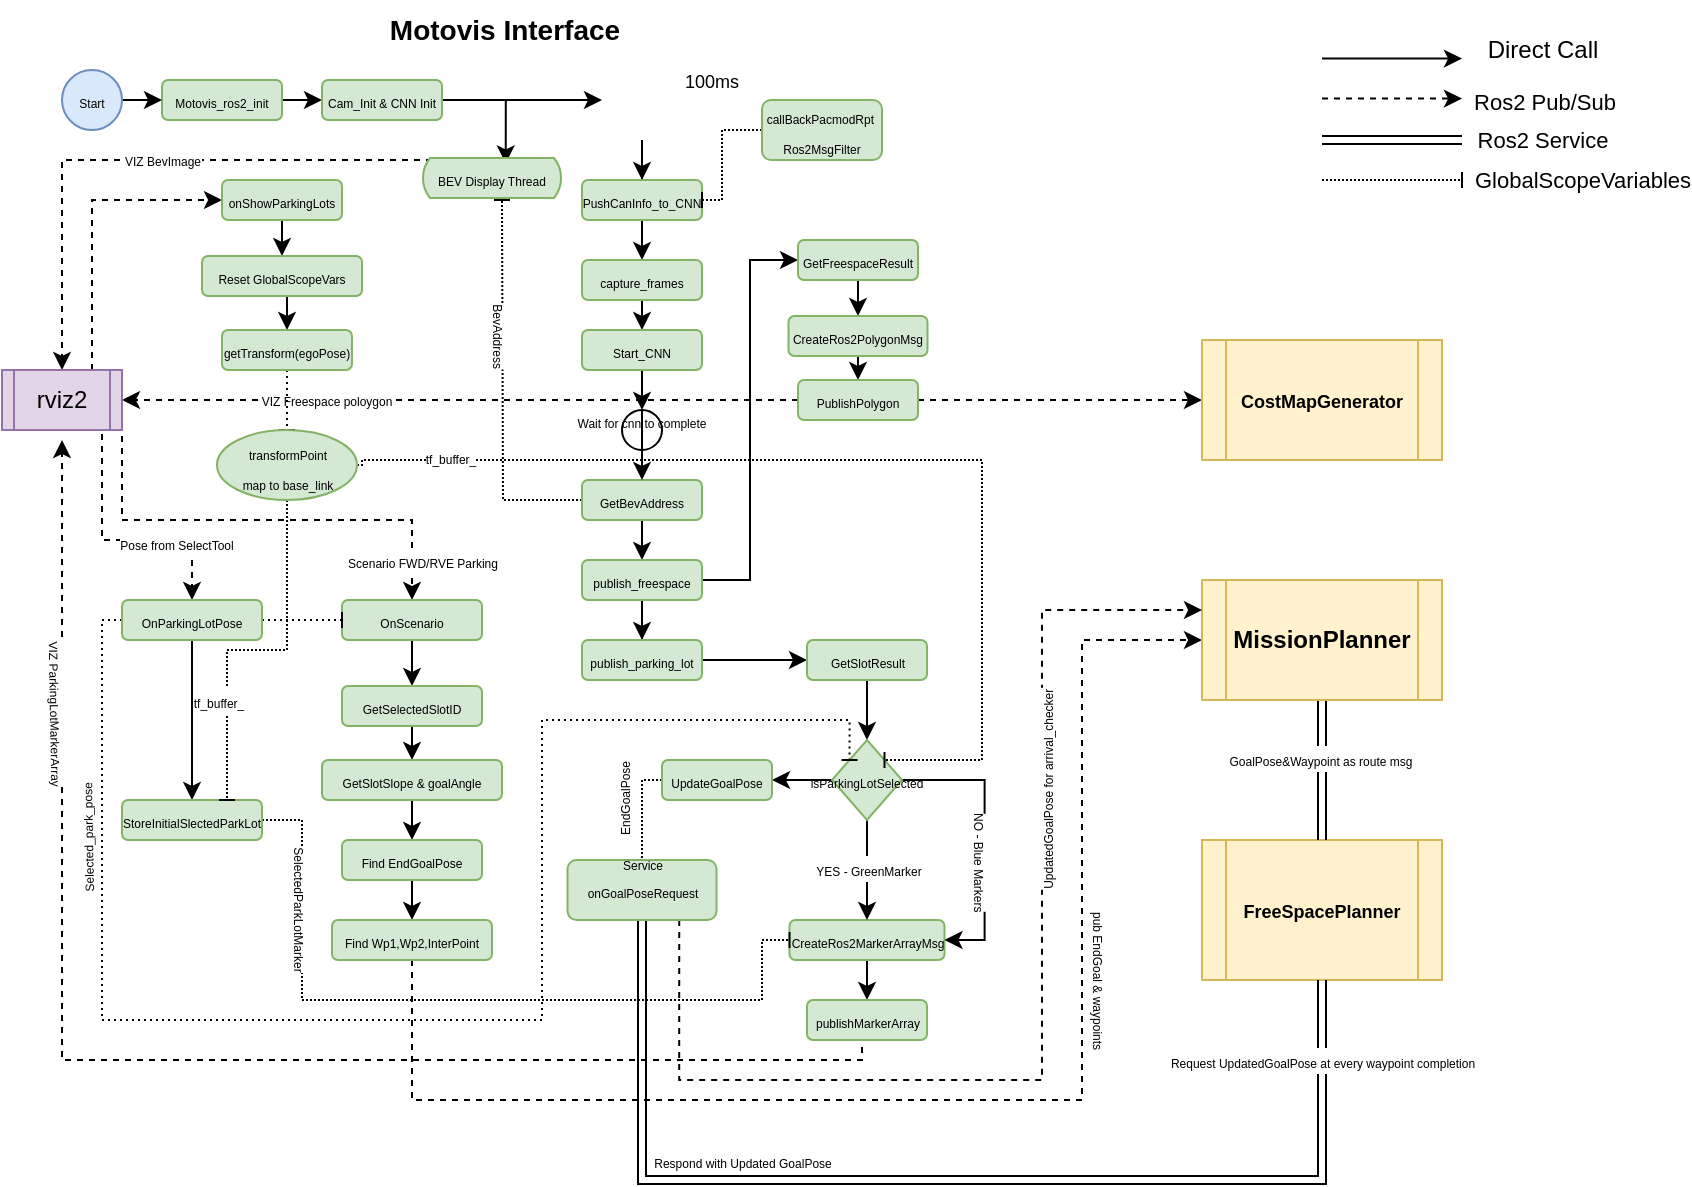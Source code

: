 <mxfile version="21.6.2" type="github">
  <diagram name="Page-1" id="-mco7TJi4aRfyRzVMiyg">
    <mxGraphModel dx="989" dy="553" grid="1" gridSize="10" guides="1" tooltips="1" connect="1" arrows="1" fold="1" page="1" pageScale="1" pageWidth="850" pageHeight="1100" math="0" shadow="0">
      <root>
        <mxCell id="0" />
        <mxCell id="1" parent="0" />
        <mxCell id="SGgT7MJGST8tAyNsxuXf-23" style="edgeStyle=orthogonalEdgeStyle;rounded=0;orthogonalLoop=1;jettySize=auto;html=1;exitX=1;exitY=0.5;exitDx=0;exitDy=0;entryX=0;entryY=0.5;entryDx=0;entryDy=0;" parent="1" source="SGgT7MJGST8tAyNsxuXf-1" target="SGgT7MJGST8tAyNsxuXf-3" edge="1">
          <mxGeometry relative="1" as="geometry" />
        </mxCell>
        <mxCell id="SGgT7MJGST8tAyNsxuXf-1" value="&lt;font style=&quot;font-size: 6px;&quot;&gt;Motovis_ros2_init&lt;/font&gt;" style="rounded=1;whiteSpace=wrap;html=1;fillColor=#d5e8d4;strokeColor=#82b366;" parent="1" vertex="1">
          <mxGeometry x="80" y="50" width="60" height="20" as="geometry" />
        </mxCell>
        <mxCell id="SGgT7MJGST8tAyNsxuXf-22" style="edgeStyle=orthogonalEdgeStyle;rounded=0;orthogonalLoop=1;jettySize=auto;html=1;exitX=1;exitY=0.5;exitDx=0;exitDy=0;entryX=0;entryY=0.5;entryDx=0;entryDy=0;" parent="1" source="SGgT7MJGST8tAyNsxuXf-2" target="SGgT7MJGST8tAyNsxuXf-1" edge="1">
          <mxGeometry relative="1" as="geometry" />
        </mxCell>
        <mxCell id="SGgT7MJGST8tAyNsxuXf-2" value="&lt;font style=&quot;font-size: 6px;&quot;&gt;Start&lt;/font&gt;" style="ellipse;whiteSpace=wrap;html=1;aspect=fixed;fillColor=#dae8fc;strokeColor=#6c8ebf;" parent="1" vertex="1">
          <mxGeometry x="30" y="45" width="30" height="30" as="geometry" />
        </mxCell>
        <mxCell id="SGgT7MJGST8tAyNsxuXf-24" style="edgeStyle=orthogonalEdgeStyle;rounded=0;orthogonalLoop=1;jettySize=auto;html=1;exitX=1;exitY=0.5;exitDx=0;exitDy=0;" parent="1" source="SGgT7MJGST8tAyNsxuXf-3" target="SGgT7MJGST8tAyNsxuXf-9" edge="1">
          <mxGeometry relative="1" as="geometry" />
        </mxCell>
        <mxCell id="SGgT7MJGST8tAyNsxuXf-25" style="edgeStyle=orthogonalEdgeStyle;rounded=0;orthogonalLoop=1;jettySize=auto;html=1;exitX=1;exitY=0.5;exitDx=0;exitDy=0;entryX=0.598;entryY=0.136;entryDx=0;entryDy=0;entryPerimeter=0;" parent="1" source="SGgT7MJGST8tAyNsxuXf-3" target="SGgT7MJGST8tAyNsxuXf-20" edge="1">
          <mxGeometry relative="1" as="geometry" />
        </mxCell>
        <mxCell id="SGgT7MJGST8tAyNsxuXf-3" value="&lt;font style=&quot;font-size: 6px;&quot;&gt;Cam_Init &amp;amp; CNN Init&lt;/font&gt;" style="rounded=1;whiteSpace=wrap;html=1;fillColor=#d5e8d4;strokeColor=#82b366;" parent="1" vertex="1">
          <mxGeometry x="160" y="50" width="60" height="20" as="geometry" />
        </mxCell>
        <mxCell id="SGgT7MJGST8tAyNsxuXf-27" style="edgeStyle=orthogonalEdgeStyle;rounded=0;orthogonalLoop=1;jettySize=auto;html=1;exitX=0.5;exitY=1;exitDx=0;exitDy=0;" parent="1" source="SGgT7MJGST8tAyNsxuXf-9" target="SGgT7MJGST8tAyNsxuXf-11" edge="1">
          <mxGeometry relative="1" as="geometry" />
        </mxCell>
        <mxCell id="SGgT7MJGST8tAyNsxuXf-9" value="" style="shape=image;html=1;verticalAlign=top;verticalLabelPosition=bottom;labelBackgroundColor=#ffffff;imageAspect=0;aspect=fixed;image=https://cdn3.iconfinder.com/data/icons/arrows-set-12/512/history-128.png" parent="1" vertex="1">
          <mxGeometry x="300" y="40" width="40" height="40" as="geometry" />
        </mxCell>
        <mxCell id="SGgT7MJGST8tAyNsxuXf-28" style="edgeStyle=orthogonalEdgeStyle;rounded=0;orthogonalLoop=1;jettySize=auto;html=1;exitX=0.5;exitY=1;exitDx=0;exitDy=0;entryX=0.5;entryY=0;entryDx=0;entryDy=0;" parent="1" source="SGgT7MJGST8tAyNsxuXf-11" target="SGgT7MJGST8tAyNsxuXf-13" edge="1">
          <mxGeometry relative="1" as="geometry" />
        </mxCell>
        <mxCell id="SGgT7MJGST8tAyNsxuXf-11" value="&lt;font style=&quot;font-size: 6px;&quot;&gt;PushCanInfo_to_CNN&lt;/font&gt;" style="rounded=1;whiteSpace=wrap;html=1;fillColor=#d5e8d4;strokeColor=#82b366;" parent="1" vertex="1">
          <mxGeometry x="290" y="100" width="60" height="20" as="geometry" />
        </mxCell>
        <mxCell id="SGgT7MJGST8tAyNsxuXf-29" style="edgeStyle=orthogonalEdgeStyle;rounded=0;orthogonalLoop=1;jettySize=auto;html=1;exitX=0.5;exitY=1;exitDx=0;exitDy=0;entryX=0.5;entryY=0;entryDx=0;entryDy=0;" parent="1" source="SGgT7MJGST8tAyNsxuXf-13" target="SGgT7MJGST8tAyNsxuXf-14" edge="1">
          <mxGeometry relative="1" as="geometry" />
        </mxCell>
        <mxCell id="SGgT7MJGST8tAyNsxuXf-13" value="&lt;font style=&quot;font-size: 6px;&quot;&gt;capture_frames&lt;/font&gt;" style="rounded=1;whiteSpace=wrap;html=1;fillColor=#d5e8d4;strokeColor=#82b366;" parent="1" vertex="1">
          <mxGeometry x="290" y="140" width="60" height="20" as="geometry" />
        </mxCell>
        <mxCell id="SGgT7MJGST8tAyNsxuXf-32" style="edgeStyle=orthogonalEdgeStyle;rounded=0;orthogonalLoop=1;jettySize=auto;html=1;exitX=0.5;exitY=1;exitDx=0;exitDy=0;entryX=0.5;entryY=0;entryDx=0;entryDy=0;" parent="1" source="SGgT7MJGST8tAyNsxuXf-14" target="SGgT7MJGST8tAyNsxuXf-31" edge="1">
          <mxGeometry relative="1" as="geometry" />
        </mxCell>
        <mxCell id="SGgT7MJGST8tAyNsxuXf-14" value="&lt;span style=&quot;font-size: 6px;&quot;&gt;Start_CNN&lt;/span&gt;" style="rounded=1;whiteSpace=wrap;html=1;fillColor=#d5e8d4;strokeColor=#82b366;" parent="1" vertex="1">
          <mxGeometry x="290" y="175" width="60" height="20" as="geometry" />
        </mxCell>
        <mxCell id="SGgT7MJGST8tAyNsxuXf-38" style="edgeStyle=orthogonalEdgeStyle;rounded=0;orthogonalLoop=1;jettySize=auto;html=1;exitX=0;exitY=0.5;exitDx=0;exitDy=0;dashed=1;dashPattern=1 1;endArrow=baseDash;endFill=0;" parent="1" source="SGgT7MJGST8tAyNsxuXf-15" edge="1">
          <mxGeometry relative="1" as="geometry">
            <mxPoint x="250" y="110" as="targetPoint" />
          </mxGeometry>
        </mxCell>
        <mxCell id="YeCXha6RfLNIHZASDCSi-3" value="&lt;font style=&quot;font-size: 6px;&quot;&gt;BevAddress&lt;/font&gt;" style="edgeLabel;html=1;align=center;verticalAlign=middle;resizable=0;points=[];rotation=90;" vertex="1" connectable="0" parent="SGgT7MJGST8tAyNsxuXf-38">
          <mxGeometry x="0.275" relative="1" as="geometry">
            <mxPoint y="-1" as="offset" />
          </mxGeometry>
        </mxCell>
        <mxCell id="SGgT7MJGST8tAyNsxuXf-39" style="edgeStyle=orthogonalEdgeStyle;rounded=0;orthogonalLoop=1;jettySize=auto;html=1;exitX=0.5;exitY=1;exitDx=0;exitDy=0;entryX=0.5;entryY=0;entryDx=0;entryDy=0;" parent="1" source="SGgT7MJGST8tAyNsxuXf-15" target="SGgT7MJGST8tAyNsxuXf-17" edge="1">
          <mxGeometry relative="1" as="geometry" />
        </mxCell>
        <mxCell id="SGgT7MJGST8tAyNsxuXf-15" value="&lt;font style=&quot;font-size: 6px;&quot;&gt;GetBevAddress&lt;/font&gt;" style="rounded=1;whiteSpace=wrap;html=1;fillColor=#d5e8d4;strokeColor=#82b366;" parent="1" vertex="1">
          <mxGeometry x="290" y="250" width="60" height="20" as="geometry" />
        </mxCell>
        <mxCell id="SGgT7MJGST8tAyNsxuXf-40" style="edgeStyle=orthogonalEdgeStyle;rounded=0;orthogonalLoop=1;jettySize=auto;html=1;exitX=1;exitY=0.5;exitDx=0;exitDy=0;entryX=0;entryY=0.5;entryDx=0;entryDy=0;" parent="1" source="SGgT7MJGST8tAyNsxuXf-17" target="SGgT7MJGST8tAyNsxuXf-19" edge="1">
          <mxGeometry relative="1" as="geometry" />
        </mxCell>
        <mxCell id="SGgT7MJGST8tAyNsxuXf-91" style="edgeStyle=orthogonalEdgeStyle;rounded=0;orthogonalLoop=1;jettySize=auto;html=1;exitX=0.5;exitY=1;exitDx=0;exitDy=0;" parent="1" source="SGgT7MJGST8tAyNsxuXf-17" target="SGgT7MJGST8tAyNsxuXf-52" edge="1">
          <mxGeometry relative="1" as="geometry" />
        </mxCell>
        <mxCell id="SGgT7MJGST8tAyNsxuXf-17" value="&lt;font style=&quot;font-size: 6px;&quot;&gt;publish_freespace&lt;/font&gt;" style="rounded=1;whiteSpace=wrap;html=1;fillColor=#d5e8d4;strokeColor=#82b366;" parent="1" vertex="1">
          <mxGeometry x="290" y="290" width="60" height="20" as="geometry" />
        </mxCell>
        <mxCell id="SGgT7MJGST8tAyNsxuXf-119" style="edgeStyle=orthogonalEdgeStyle;rounded=0;orthogonalLoop=1;jettySize=auto;html=1;exitX=0.5;exitY=1;exitDx=0;exitDy=0;entryX=0.5;entryY=0;entryDx=0;entryDy=0;" parent="1" source="SGgT7MJGST8tAyNsxuXf-19" target="SGgT7MJGST8tAyNsxuXf-41" edge="1">
          <mxGeometry relative="1" as="geometry" />
        </mxCell>
        <mxCell id="SGgT7MJGST8tAyNsxuXf-19" value="&lt;font style=&quot;font-size: 6px;&quot;&gt;GetFreespaceResult&lt;/font&gt;" style="rounded=1;whiteSpace=wrap;html=1;fillColor=#d5e8d4;strokeColor=#82b366;" parent="1" vertex="1">
          <mxGeometry x="398" y="130" width="60" height="20" as="geometry" />
        </mxCell>
        <mxCell id="SGgT7MJGST8tAyNsxuXf-54" style="edgeStyle=orthogonalEdgeStyle;rounded=0;orthogonalLoop=1;jettySize=auto;html=1;exitX=0;exitY=0;exitDx=4;exitDy=20;exitPerimeter=0;dashed=1;" parent="1" source="SGgT7MJGST8tAyNsxuXf-20" target="SGgT7MJGST8tAyNsxuXf-53" edge="1">
          <mxGeometry relative="1" as="geometry">
            <Array as="points">
              <mxPoint x="214" y="90" />
              <mxPoint x="30" y="90" />
            </Array>
          </mxGeometry>
        </mxCell>
        <mxCell id="SGgT7MJGST8tAyNsxuXf-117" value="&lt;font style=&quot;font-size: 6px;&quot;&gt;VIZ BevImage&lt;/font&gt;" style="edgeLabel;html=1;align=center;verticalAlign=middle;resizable=0;points=[];" parent="SGgT7MJGST8tAyNsxuXf-54" vertex="1" connectable="0">
          <mxGeometry x="-0.178" y="-1" relative="1" as="geometry">
            <mxPoint x="-27" as="offset" />
          </mxGeometry>
        </mxCell>
        <mxCell id="SGgT7MJGST8tAyNsxuXf-20" value="&lt;font style=&quot;font-size: 6px;&quot;&gt;BEV Display Thread&lt;/font&gt;" style="html=1;dashed=0;whiteSpace=wrap;shape=mxgraph.dfd.loop;fillColor=#d5e8d4;strokeColor=#82b366;" parent="1" vertex="1">
          <mxGeometry x="210" y="89" width="70" height="20" as="geometry" />
        </mxCell>
        <mxCell id="SGgT7MJGST8tAyNsxuXf-33" style="edgeStyle=orthogonalEdgeStyle;rounded=0;orthogonalLoop=1;jettySize=auto;html=1;exitX=0.5;exitY=1;exitDx=0;exitDy=0;entryX=0.5;entryY=0;entryDx=0;entryDy=0;" parent="1" source="SGgT7MJGST8tAyNsxuXf-31" target="SGgT7MJGST8tAyNsxuXf-15" edge="1">
          <mxGeometry relative="1" as="geometry" />
        </mxCell>
        <mxCell id="SGgT7MJGST8tAyNsxuXf-31" value="" style="shape=lineEllipse;line=vertical;perimeter=ellipsePerimeter;whiteSpace=wrap;html=1;backgroundOutline=1;" parent="1" vertex="1">
          <mxGeometry x="310" y="215" width="20" height="20" as="geometry" />
        </mxCell>
        <mxCell id="SGgT7MJGST8tAyNsxuXf-34" value="&lt;font style=&quot;font-size: 6px;&quot;&gt;Wait for cnn to complete&lt;/font&gt;" style="text;html=1;strokeColor=none;fillColor=none;align=center;verticalAlign=middle;whiteSpace=wrap;rounded=0;" parent="1" vertex="1">
          <mxGeometry x="280" y="215" width="80" height="10" as="geometry" />
        </mxCell>
        <mxCell id="SGgT7MJGST8tAyNsxuXf-120" style="edgeStyle=orthogonalEdgeStyle;rounded=0;orthogonalLoop=1;jettySize=auto;html=1;exitX=0.5;exitY=1;exitDx=0;exitDy=0;entryX=0.5;entryY=0;entryDx=0;entryDy=0;" parent="1" source="SGgT7MJGST8tAyNsxuXf-41" target="SGgT7MJGST8tAyNsxuXf-45" edge="1">
          <mxGeometry relative="1" as="geometry" />
        </mxCell>
        <mxCell id="SGgT7MJGST8tAyNsxuXf-41" value="&lt;font style=&quot;font-size: 6px;&quot;&gt;CreateRos2PolygonMsg&lt;/font&gt;" style="rounded=1;whiteSpace=wrap;html=1;fillColor=#d5e8d4;strokeColor=#82b366;" parent="1" vertex="1">
          <mxGeometry x="393.25" y="168" width="69.5" height="20" as="geometry" />
        </mxCell>
        <mxCell id="SGgT7MJGST8tAyNsxuXf-51" style="edgeStyle=orthogonalEdgeStyle;rounded=0;orthogonalLoop=1;jettySize=auto;html=1;exitX=1;exitY=0.5;exitDx=0;exitDy=0;entryX=0;entryY=0.5;entryDx=0;entryDy=0;dashed=1;" parent="1" source="SGgT7MJGST8tAyNsxuXf-45" target="SGgT7MJGST8tAyNsxuXf-49" edge="1">
          <mxGeometry relative="1" as="geometry" />
        </mxCell>
        <mxCell id="SGgT7MJGST8tAyNsxuXf-55" style="edgeStyle=orthogonalEdgeStyle;rounded=0;orthogonalLoop=1;jettySize=auto;html=1;exitX=0;exitY=0.5;exitDx=0;exitDy=0;entryX=1;entryY=0.5;entryDx=0;entryDy=0;dashed=1;" parent="1" source="SGgT7MJGST8tAyNsxuXf-45" target="SGgT7MJGST8tAyNsxuXf-53" edge="1">
          <mxGeometry relative="1" as="geometry">
            <Array as="points">
              <mxPoint x="395" y="210" />
              <mxPoint x="140" y="210" />
              <mxPoint x="140" y="215" />
            </Array>
          </mxGeometry>
        </mxCell>
        <mxCell id="SGgT7MJGST8tAyNsxuXf-116" value="&lt;font style=&quot;font-size: 6px;&quot;&gt;VIZ Freespace poloygon&lt;/font&gt;" style="edgeLabel;html=1;align=center;verticalAlign=middle;resizable=0;points=[];" parent="SGgT7MJGST8tAyNsxuXf-55" vertex="1" connectable="0">
          <mxGeometry x="0.396" y="-1" relative="1" as="geometry">
            <mxPoint as="offset" />
          </mxGeometry>
        </mxCell>
        <mxCell id="SGgT7MJGST8tAyNsxuXf-45" value="&lt;font style=&quot;font-size: 6px;&quot;&gt;PublishPolygon&lt;/font&gt;" style="rounded=1;whiteSpace=wrap;html=1;fillColor=#d5e8d4;strokeColor=#82b366;" parent="1" vertex="1">
          <mxGeometry x="398" y="200" width="60" height="20" as="geometry" />
        </mxCell>
        <mxCell id="SGgT7MJGST8tAyNsxuXf-49" value="&lt;font style=&quot;font-size: 9px;&quot;&gt;&lt;b&gt;CostMapGenerator&lt;/b&gt;&lt;/font&gt;" style="shape=process;whiteSpace=wrap;html=1;backgroundOutline=1;fillColor=#fff2cc;strokeColor=#d6b656;" parent="1" vertex="1">
          <mxGeometry x="600" y="180" width="120" height="60" as="geometry" />
        </mxCell>
        <mxCell id="SGgT7MJGST8tAyNsxuXf-50" value="&lt;font style=&quot;font-size: 9px;&quot;&gt;&lt;b&gt;FreeSpacePlanner&lt;/b&gt;&lt;/font&gt;" style="shape=process;whiteSpace=wrap;html=1;backgroundOutline=1;fillColor=#fff2cc;strokeColor=#d6b656;" parent="1" vertex="1">
          <mxGeometry x="600" y="430" width="120" height="70" as="geometry" />
        </mxCell>
        <mxCell id="SGgT7MJGST8tAyNsxuXf-60" style="edgeStyle=orthogonalEdgeStyle;rounded=0;orthogonalLoop=1;jettySize=auto;html=1;exitX=1;exitY=0.5;exitDx=0;exitDy=0;entryX=0;entryY=0.5;entryDx=0;entryDy=0;" parent="1" source="SGgT7MJGST8tAyNsxuXf-52" target="SGgT7MJGST8tAyNsxuXf-57" edge="1">
          <mxGeometry relative="1" as="geometry">
            <mxPoint x="380" y="330" as="targetPoint" />
          </mxGeometry>
        </mxCell>
        <mxCell id="SGgT7MJGST8tAyNsxuXf-52" value="&lt;font style=&quot;font-size: 6px;&quot;&gt;publish_parking_lot&lt;/font&gt;" style="rounded=1;whiteSpace=wrap;html=1;fillColor=#d5e8d4;strokeColor=#82b366;" parent="1" vertex="1">
          <mxGeometry x="290" y="330" width="60" height="20" as="geometry" />
        </mxCell>
        <mxCell id="SGgT7MJGST8tAyNsxuXf-74" style="edgeStyle=orthogonalEdgeStyle;rounded=0;orthogonalLoop=1;jettySize=auto;html=1;exitX=1;exitY=0.5;exitDx=0;exitDy=0;entryX=0.5;entryY=0;entryDx=0;entryDy=0;dashed=1;" parent="1" source="SGgT7MJGST8tAyNsxuXf-53" target="SGgT7MJGST8tAyNsxuXf-73" edge="1">
          <mxGeometry relative="1" as="geometry">
            <Array as="points">
              <mxPoint x="60" y="270" />
              <mxPoint x="205" y="270" />
            </Array>
          </mxGeometry>
        </mxCell>
        <mxCell id="SGgT7MJGST8tAyNsxuXf-75" value="&lt;font style=&quot;font-size: 6px;&quot;&gt;Scenario FWD/RVE Parking&lt;/font&gt;" style="edgeLabel;html=1;align=center;verticalAlign=middle;resizable=0;points=[];rotation=0;" parent="SGgT7MJGST8tAyNsxuXf-74" vertex="1" connectable="0">
          <mxGeometry x="0.259" relative="1" as="geometry">
            <mxPoint x="56" y="20" as="offset" />
          </mxGeometry>
        </mxCell>
        <mxCell id="SGgT7MJGST8tAyNsxuXf-99" style="edgeStyle=orthogonalEdgeStyle;rounded=0;orthogonalLoop=1;jettySize=auto;html=1;exitX=1;exitY=1;exitDx=0;exitDy=0;dashed=1;" parent="1" source="SGgT7MJGST8tAyNsxuXf-53" target="SGgT7MJGST8tAyNsxuXf-98" edge="1">
          <mxGeometry relative="1" as="geometry">
            <Array as="points">
              <mxPoint x="50" y="225" />
              <mxPoint x="50" y="280" />
              <mxPoint x="95" y="280" />
            </Array>
          </mxGeometry>
        </mxCell>
        <mxCell id="SGgT7MJGST8tAyNsxuXf-100" value="&lt;font style=&quot;font-size: 6px;&quot;&gt;Pose from SelectTool&lt;/font&gt;" style="edgeLabel;html=1;align=center;verticalAlign=middle;resizable=0;points=[];" parent="SGgT7MJGST8tAyNsxuXf-99" vertex="1" connectable="0">
          <mxGeometry x="0.459" y="-1" relative="1" as="geometry">
            <mxPoint as="offset" />
          </mxGeometry>
        </mxCell>
        <mxCell id="YeCXha6RfLNIHZASDCSi-5" style="edgeStyle=orthogonalEdgeStyle;rounded=0;orthogonalLoop=1;jettySize=auto;html=1;exitX=0.75;exitY=0;exitDx=0;exitDy=0;entryX=0;entryY=0.5;entryDx=0;entryDy=0;dashed=1;" edge="1" parent="1" source="SGgT7MJGST8tAyNsxuXf-53" target="YeCXha6RfLNIHZASDCSi-4">
          <mxGeometry relative="1" as="geometry" />
        </mxCell>
        <mxCell id="SGgT7MJGST8tAyNsxuXf-53" value="rviz2" style="shape=process;whiteSpace=wrap;html=1;backgroundOutline=1;fillColor=#e1d5e7;strokeColor=#9673a6;" parent="1" vertex="1">
          <mxGeometry y="195" width="60" height="30" as="geometry" />
        </mxCell>
        <mxCell id="SGgT7MJGST8tAyNsxuXf-107" style="edgeStyle=orthogonalEdgeStyle;rounded=0;orthogonalLoop=1;jettySize=auto;html=1;exitX=0.5;exitY=1;exitDx=0;exitDy=0;entryX=0.5;entryY=0;entryDx=0;entryDy=0;" parent="1" source="SGgT7MJGST8tAyNsxuXf-57" target="SGgT7MJGST8tAyNsxuXf-64" edge="1">
          <mxGeometry relative="1" as="geometry" />
        </mxCell>
        <mxCell id="SGgT7MJGST8tAyNsxuXf-57" value="&lt;font style=&quot;font-size: 6px;&quot;&gt;GetSlotResult&lt;/font&gt;" style="rounded=1;whiteSpace=wrap;html=1;fillColor=#d5e8d4;strokeColor=#82b366;" parent="1" vertex="1">
          <mxGeometry x="402.5" y="330" width="60" height="20" as="geometry" />
        </mxCell>
        <mxCell id="SGgT7MJGST8tAyNsxuXf-102" style="edgeStyle=orthogonalEdgeStyle;rounded=0;orthogonalLoop=1;jettySize=auto;html=1;exitX=0.5;exitY=1;exitDx=0;exitDy=0;entryX=0.5;entryY=0;entryDx=0;entryDy=0;" parent="1" source="SGgT7MJGST8tAyNsxuXf-62" target="SGgT7MJGST8tAyNsxuXf-70" edge="1">
          <mxGeometry relative="1" as="geometry" />
        </mxCell>
        <mxCell id="SGgT7MJGST8tAyNsxuXf-62" value="&lt;font style=&quot;font-size: 6px;&quot;&gt;CreateRos2MarkerArrayMsg&lt;/font&gt;" style="rounded=1;whiteSpace=wrap;html=1;fillColor=#d5e8d4;strokeColor=#82b366;" parent="1" vertex="1">
          <mxGeometry x="393.75" y="470" width="77.5" height="20" as="geometry" />
        </mxCell>
        <mxCell id="SGgT7MJGST8tAyNsxuXf-65" style="edgeStyle=orthogonalEdgeStyle;rounded=0;orthogonalLoop=1;jettySize=auto;html=1;exitX=0.5;exitY=1;exitDx=0;exitDy=0;entryX=0.5;entryY=0;entryDx=0;entryDy=0;" parent="1" source="SGgT7MJGST8tAyNsxuXf-64" target="SGgT7MJGST8tAyNsxuXf-62" edge="1">
          <mxGeometry relative="1" as="geometry" />
        </mxCell>
        <mxCell id="SGgT7MJGST8tAyNsxuXf-66" value="&lt;font style=&quot;font-size: 6px;&quot;&gt;YES - GreenMarker&lt;/font&gt;" style="edgeLabel;html=1;align=center;verticalAlign=middle;resizable=0;points=[];" parent="SGgT7MJGST8tAyNsxuXf-65" vertex="1" connectable="0">
          <mxGeometry x="-0.219" y="2" relative="1" as="geometry">
            <mxPoint x="-2" y="4" as="offset" />
          </mxGeometry>
        </mxCell>
        <mxCell id="SGgT7MJGST8tAyNsxuXf-67" style="edgeStyle=orthogonalEdgeStyle;rounded=0;orthogonalLoop=1;jettySize=auto;html=1;exitX=1;exitY=0.5;exitDx=0;exitDy=0;entryX=1;entryY=0.5;entryDx=0;entryDy=0;" parent="1" source="SGgT7MJGST8tAyNsxuXf-64" target="SGgT7MJGST8tAyNsxuXf-62" edge="1">
          <mxGeometry relative="1" as="geometry" />
        </mxCell>
        <mxCell id="SGgT7MJGST8tAyNsxuXf-68" value="&lt;font style=&quot;font-size: 6px;&quot;&gt;NO - Blue Markers&lt;/font&gt;" style="edgeLabel;html=1;align=center;verticalAlign=middle;resizable=0;points=[];rotation=90;" parent="SGgT7MJGST8tAyNsxuXf-67" vertex="1" connectable="0">
          <mxGeometry x="-0.138" y="-2" relative="1" as="geometry">
            <mxPoint x="1" y="21" as="offset" />
          </mxGeometry>
        </mxCell>
        <mxCell id="SGgT7MJGST8tAyNsxuXf-106" style="edgeStyle=orthogonalEdgeStyle;rounded=0;orthogonalLoop=1;jettySize=auto;html=1;exitX=0.5;exitY=1;exitDx=0;exitDy=0;entryX=1;entryY=0.5;entryDx=0;entryDy=0;" parent="1" source="SGgT7MJGST8tAyNsxuXf-64" target="SGgT7MJGST8tAyNsxuXf-105" edge="1">
          <mxGeometry relative="1" as="geometry">
            <Array as="points">
              <mxPoint x="433" y="400" />
            </Array>
          </mxGeometry>
        </mxCell>
        <mxCell id="SGgT7MJGST8tAyNsxuXf-64" value="&lt;font style=&quot;font-size: 6px;&quot;&gt;isParkingLotSelected&lt;/font&gt;" style="rhombus;whiteSpace=wrap;html=1;fillColor=#d5e8d4;strokeColor=#82b366;" parent="1" vertex="1">
          <mxGeometry x="415" y="380" width="35" height="40" as="geometry" />
        </mxCell>
        <mxCell id="SGgT7MJGST8tAyNsxuXf-92" style="edgeStyle=orthogonalEdgeStyle;rounded=0;orthogonalLoop=1;jettySize=auto;html=1;exitX=0.5;exitY=1;exitDx=0;exitDy=0;dashed=1;" parent="1" source="SGgT7MJGST8tAyNsxuXf-70" edge="1">
          <mxGeometry relative="1" as="geometry">
            <mxPoint x="30" y="230" as="targetPoint" />
            <Array as="points">
              <mxPoint x="430" y="540" />
              <mxPoint x="30" y="540" />
            </Array>
          </mxGeometry>
        </mxCell>
        <mxCell id="SGgT7MJGST8tAyNsxuXf-93" value="&lt;font style=&quot;font-size: 6px;&quot;&gt;VIZ ParkingLotMarkerArray&lt;/font&gt;" style="edgeLabel;html=1;align=center;verticalAlign=middle;resizable=0;points=[];rotation=89;" parent="SGgT7MJGST8tAyNsxuXf-92" vertex="1" connectable="0">
          <mxGeometry x="0.624" y="2" relative="1" as="geometry">
            <mxPoint as="offset" />
          </mxGeometry>
        </mxCell>
        <mxCell id="SGgT7MJGST8tAyNsxuXf-70" value="&lt;font style=&quot;font-size: 6px;&quot;&gt;publishMarkerArray&lt;/font&gt;" style="rounded=1;whiteSpace=wrap;html=1;fillColor=#d5e8d4;strokeColor=#82b366;" parent="1" vertex="1">
          <mxGeometry x="402.5" y="510" width="60" height="20" as="geometry" />
        </mxCell>
        <mxCell id="SGgT7MJGST8tAyNsxuXf-84" style="edgeStyle=orthogonalEdgeStyle;rounded=0;orthogonalLoop=1;jettySize=auto;html=1;exitX=0.5;exitY=1;exitDx=0;exitDy=0;entryX=0.5;entryY=0;entryDx=0;entryDy=0;" parent="1" source="SGgT7MJGST8tAyNsxuXf-73" target="SGgT7MJGST8tAyNsxuXf-76" edge="1">
          <mxGeometry relative="1" as="geometry" />
        </mxCell>
        <mxCell id="SGgT7MJGST8tAyNsxuXf-73" value="&lt;font style=&quot;font-size: 6px;&quot;&gt;OnScenario&lt;/font&gt;" style="rounded=1;whiteSpace=wrap;html=1;fillColor=#d5e8d4;strokeColor=#82b366;" parent="1" vertex="1">
          <mxGeometry x="170" y="310" width="70" height="20" as="geometry" />
        </mxCell>
        <mxCell id="SGgT7MJGST8tAyNsxuXf-85" style="edgeStyle=orthogonalEdgeStyle;rounded=0;orthogonalLoop=1;jettySize=auto;html=1;exitX=0.5;exitY=1;exitDx=0;exitDy=0;entryX=0.5;entryY=0;entryDx=0;entryDy=0;" parent="1" source="SGgT7MJGST8tAyNsxuXf-76" target="SGgT7MJGST8tAyNsxuXf-77" edge="1">
          <mxGeometry relative="1" as="geometry" />
        </mxCell>
        <mxCell id="SGgT7MJGST8tAyNsxuXf-76" value="&lt;font style=&quot;font-size: 6px;&quot;&gt;GetSelectedSlotID&lt;/font&gt;" style="rounded=1;whiteSpace=wrap;html=1;fillColor=#d5e8d4;strokeColor=#82b366;" parent="1" vertex="1">
          <mxGeometry x="170" y="353" width="70" height="20" as="geometry" />
        </mxCell>
        <mxCell id="SGgT7MJGST8tAyNsxuXf-86" style="edgeStyle=orthogonalEdgeStyle;rounded=0;orthogonalLoop=1;jettySize=auto;html=1;exitX=0.5;exitY=1;exitDx=0;exitDy=0;entryX=0.5;entryY=0;entryDx=0;entryDy=0;" parent="1" source="SGgT7MJGST8tAyNsxuXf-77" target="SGgT7MJGST8tAyNsxuXf-78" edge="1">
          <mxGeometry relative="1" as="geometry" />
        </mxCell>
        <mxCell id="SGgT7MJGST8tAyNsxuXf-77" value="&lt;font style=&quot;font-size: 6px;&quot;&gt;GetSlotSlope &amp;amp; goalAngle&lt;/font&gt;" style="rounded=1;whiteSpace=wrap;html=1;fillColor=#d5e8d4;strokeColor=#82b366;" parent="1" vertex="1">
          <mxGeometry x="160" y="390" width="90" height="20" as="geometry" />
        </mxCell>
        <mxCell id="SGgT7MJGST8tAyNsxuXf-87" style="edgeStyle=orthogonalEdgeStyle;rounded=0;orthogonalLoop=1;jettySize=auto;html=1;exitX=0.5;exitY=1;exitDx=0;exitDy=0;entryX=0.5;entryY=0;entryDx=0;entryDy=0;" parent="1" source="SGgT7MJGST8tAyNsxuXf-78" target="SGgT7MJGST8tAyNsxuXf-82" edge="1">
          <mxGeometry relative="1" as="geometry" />
        </mxCell>
        <mxCell id="SGgT7MJGST8tAyNsxuXf-78" value="&lt;font style=&quot;font-size: 6px;&quot;&gt;Find EndGoalPose&lt;/font&gt;" style="rounded=1;whiteSpace=wrap;html=1;fillColor=#d5e8d4;strokeColor=#82b366;" parent="1" vertex="1">
          <mxGeometry x="170" y="430" width="70" height="20" as="geometry" />
        </mxCell>
        <mxCell id="SGgT7MJGST8tAyNsxuXf-89" style="edgeStyle=orthogonalEdgeStyle;rounded=0;orthogonalLoop=1;jettySize=auto;html=1;exitX=0.5;exitY=1;exitDx=0;exitDy=0;entryX=0;entryY=0.5;entryDx=0;entryDy=0;dashed=1;" parent="1" source="SGgT7MJGST8tAyNsxuXf-82" target="SGgT7MJGST8tAyNsxuXf-88" edge="1">
          <mxGeometry relative="1" as="geometry">
            <Array as="points">
              <mxPoint x="205" y="560" />
              <mxPoint x="540" y="560" />
              <mxPoint x="540" y="330" />
            </Array>
          </mxGeometry>
        </mxCell>
        <mxCell id="SGgT7MJGST8tAyNsxuXf-90" value="&lt;font style=&quot;font-size: 6px;&quot;&gt;pub EndGoal &amp;amp; waypoints&lt;/font&gt;" style="edgeLabel;html=1;align=center;verticalAlign=middle;resizable=0;points=[];rotation=90;" parent="SGgT7MJGST8tAyNsxuXf-89" vertex="1" connectable="0">
          <mxGeometry x="-0.339" y="-1" relative="1" as="geometry">
            <mxPoint x="185" y="-61" as="offset" />
          </mxGeometry>
        </mxCell>
        <mxCell id="SGgT7MJGST8tAyNsxuXf-82" value="&lt;span style=&quot;font-size: 6px;&quot;&gt;Find Wp1,Wp2,InterPoint&lt;/span&gt;" style="rounded=1;whiteSpace=wrap;html=1;fillColor=#d5e8d4;strokeColor=#82b366;" parent="1" vertex="1">
          <mxGeometry x="165" y="470" width="80" height="20" as="geometry" />
        </mxCell>
        <mxCell id="SGgT7MJGST8tAyNsxuXf-94" style="edgeStyle=orthogonalEdgeStyle;rounded=0;orthogonalLoop=1;jettySize=auto;html=1;exitX=0.5;exitY=1;exitDx=0;exitDy=0;shape=link;" parent="1" source="SGgT7MJGST8tAyNsxuXf-88" target="SGgT7MJGST8tAyNsxuXf-50" edge="1">
          <mxGeometry relative="1" as="geometry" />
        </mxCell>
        <mxCell id="SGgT7MJGST8tAyNsxuXf-95" value="&lt;font style=&quot;font-size: 6px;&quot;&gt;GoalPose&amp;amp;Waypoint as route msg&lt;/font&gt;" style="edgeLabel;html=1;align=center;verticalAlign=middle;resizable=0;points=[];" parent="SGgT7MJGST8tAyNsxuXf-94" vertex="1" connectable="0">
          <mxGeometry x="-0.166" y="-1" relative="1" as="geometry">
            <mxPoint as="offset" />
          </mxGeometry>
        </mxCell>
        <mxCell id="SGgT7MJGST8tAyNsxuXf-88" value="&lt;b&gt;MissionPlanner&lt;/b&gt;" style="shape=process;whiteSpace=wrap;html=1;backgroundOutline=1;fillColor=#fff2cc;strokeColor=#d6b656;" parent="1" vertex="1">
          <mxGeometry x="600" y="300" width="120" height="60" as="geometry" />
        </mxCell>
        <mxCell id="SGgT7MJGST8tAyNsxuXf-96" value="" style="endArrow=classic;html=1;rounded=0;" parent="1" edge="1">
          <mxGeometry width="50" height="50" relative="1" as="geometry">
            <mxPoint x="660" y="39.31" as="sourcePoint" />
            <mxPoint x="730" y="39.31" as="targetPoint" />
            <Array as="points" />
          </mxGeometry>
        </mxCell>
        <mxCell id="SGgT7MJGST8tAyNsxuXf-101" style="edgeStyle=orthogonalEdgeStyle;rounded=0;orthogonalLoop=1;jettySize=auto;html=1;exitX=0;exitY=0.5;exitDx=0;exitDy=0;entryX=0;entryY=0;entryDx=0;entryDy=0;dashed=1;dashPattern=1 2;endArrow=baseDash;endFill=0;" parent="1" source="SGgT7MJGST8tAyNsxuXf-98" target="SGgT7MJGST8tAyNsxuXf-64" edge="1">
          <mxGeometry relative="1" as="geometry">
            <Array as="points">
              <mxPoint x="50" y="320" />
              <mxPoint x="50" y="520" />
              <mxPoint x="270" y="520" />
              <mxPoint x="270" y="370" />
              <mxPoint x="424" y="370" />
            </Array>
          </mxGeometry>
        </mxCell>
        <mxCell id="SGgT7MJGST8tAyNsxuXf-104" value="&lt;font style=&quot;font-size: 6px;&quot;&gt;Selected_park_pose&lt;/font&gt;" style="edgeLabel;html=1;align=center;verticalAlign=middle;resizable=0;points=[];rotation=-91;" parent="SGgT7MJGST8tAyNsxuXf-101" vertex="1" connectable="0">
          <mxGeometry x="-0.591" y="2" relative="1" as="geometry">
            <mxPoint x="-11" y="-35" as="offset" />
          </mxGeometry>
        </mxCell>
        <mxCell id="SGgT7MJGST8tAyNsxuXf-103" style="edgeStyle=orthogonalEdgeStyle;rounded=0;orthogonalLoop=1;jettySize=auto;html=1;exitX=1;exitY=0.5;exitDx=0;exitDy=0;dashed=1;dashPattern=1 2;endArrow=baseDash;endFill=0;" parent="1" source="SGgT7MJGST8tAyNsxuXf-98" target="SGgT7MJGST8tAyNsxuXf-73" edge="1">
          <mxGeometry relative="1" as="geometry" />
        </mxCell>
        <mxCell id="SGgT7MJGST8tAyNsxuXf-134" style="edgeStyle=orthogonalEdgeStyle;rounded=0;orthogonalLoop=1;jettySize=auto;html=1;exitX=0.5;exitY=1;exitDx=0;exitDy=0;entryX=0.5;entryY=0;entryDx=0;entryDy=0;" parent="1" source="SGgT7MJGST8tAyNsxuXf-98" target="SGgT7MJGST8tAyNsxuXf-133" edge="1">
          <mxGeometry relative="1" as="geometry" />
        </mxCell>
        <mxCell id="SGgT7MJGST8tAyNsxuXf-98" value="&lt;font style=&quot;font-size: 6px;&quot;&gt;OnParkingLotPose&lt;/font&gt;" style="rounded=1;whiteSpace=wrap;html=1;fillColor=#d5e8d4;strokeColor=#82b366;" parent="1" vertex="1">
          <mxGeometry x="60" y="310" width="70" height="20" as="geometry" />
        </mxCell>
        <mxCell id="SGgT7MJGST8tAyNsxuXf-109" style="edgeStyle=orthogonalEdgeStyle;rounded=0;orthogonalLoop=1;jettySize=auto;html=1;exitX=0;exitY=0.5;exitDx=0;exitDy=0;entryX=0.5;entryY=0;entryDx=0;entryDy=0;dashed=1;dashPattern=1 1;strokeColor=default;endArrow=baseDash;endFill=0;" parent="1" source="SGgT7MJGST8tAyNsxuXf-105" target="SGgT7MJGST8tAyNsxuXf-108" edge="1">
          <mxGeometry relative="1" as="geometry">
            <Array as="points">
              <mxPoint x="320" y="400" />
            </Array>
          </mxGeometry>
        </mxCell>
        <mxCell id="SGgT7MJGST8tAyNsxuXf-110" value="&lt;font style=&quot;font-size: 6px;&quot;&gt;EndGoalPose&lt;/font&gt;" style="edgeLabel;html=1;align=center;verticalAlign=middle;resizable=0;points=[];rotation=-90;" parent="SGgT7MJGST8tAyNsxuXf-109" vertex="1" connectable="0">
          <mxGeometry x="-0.371" y="1" relative="1" as="geometry">
            <mxPoint x="-11" y="4" as="offset" />
          </mxGeometry>
        </mxCell>
        <mxCell id="SGgT7MJGST8tAyNsxuXf-105" value="&lt;font style=&quot;font-size: 6px;&quot;&gt;UpdateGoalPose&lt;/font&gt;" style="rounded=1;whiteSpace=wrap;html=1;fillColor=#d5e8d4;strokeColor=#82b366;" parent="1" vertex="1">
          <mxGeometry x="330" y="390" width="55" height="20" as="geometry" />
        </mxCell>
        <mxCell id="SGgT7MJGST8tAyNsxuXf-112" style="edgeStyle=orthogonalEdgeStyle;rounded=0;orthogonalLoop=1;jettySize=auto;html=1;exitX=0.5;exitY=1;exitDx=0;exitDy=0;entryX=0.5;entryY=1;entryDx=0;entryDy=0;shape=link;" parent="1" source="SGgT7MJGST8tAyNsxuXf-108" target="SGgT7MJGST8tAyNsxuXf-50" edge="1">
          <mxGeometry relative="1" as="geometry">
            <Array as="points">
              <mxPoint x="320" y="600" />
              <mxPoint x="660" y="600" />
            </Array>
          </mxGeometry>
        </mxCell>
        <mxCell id="SGgT7MJGST8tAyNsxuXf-114" value="&lt;font style=&quot;font-size: 6px;&quot;&gt;Request UpdatedGoalPose at every waypoint completion&lt;/font&gt;" style="edgeLabel;html=1;align=center;verticalAlign=middle;resizable=0;points=[];" parent="SGgT7MJGST8tAyNsxuXf-112" vertex="1" connectable="0">
          <mxGeometry x="0.929" y="-4" relative="1" as="geometry">
            <mxPoint x="-4" y="20" as="offset" />
          </mxGeometry>
        </mxCell>
        <mxCell id="SGgT7MJGST8tAyNsxuXf-115" value="&lt;font style=&quot;font-size: 6px;&quot;&gt;Respond with Updated GoalPose&lt;/font&gt;" style="edgeLabel;html=1;align=center;verticalAlign=middle;resizable=0;points=[];" parent="SGgT7MJGST8tAyNsxuXf-112" vertex="1" connectable="0">
          <mxGeometry x="-0.942" relative="1" as="geometry">
            <mxPoint x="50" y="103" as="offset" />
          </mxGeometry>
        </mxCell>
        <mxCell id="YeCXha6RfLNIHZASDCSi-1" style="edgeStyle=orthogonalEdgeStyle;rounded=0;orthogonalLoop=1;jettySize=auto;html=1;exitX=0.75;exitY=1;exitDx=0;exitDy=0;entryX=0;entryY=0.25;entryDx=0;entryDy=0;dashed=1;" edge="1" parent="1" source="SGgT7MJGST8tAyNsxuXf-108" target="SGgT7MJGST8tAyNsxuXf-88">
          <mxGeometry relative="1" as="geometry">
            <Array as="points">
              <mxPoint x="339" y="550" />
              <mxPoint x="520" y="550" />
              <mxPoint x="520" y="315" />
            </Array>
          </mxGeometry>
        </mxCell>
        <mxCell id="YeCXha6RfLNIHZASDCSi-2" value="&lt;font style=&quot;font-size: 6px;&quot;&gt;UpdatedGoalPose for arrival_checker&lt;/font&gt;" style="edgeLabel;html=1;align=center;verticalAlign=middle;resizable=0;points=[];rotation=-90;" vertex="1" connectable="0" parent="YeCXha6RfLNIHZASDCSi-1">
          <mxGeometry x="0.41" y="-1" relative="1" as="geometry">
            <mxPoint as="offset" />
          </mxGeometry>
        </mxCell>
        <mxCell id="SGgT7MJGST8tAyNsxuXf-108" value="&lt;font style=&quot;font-size: 6px;&quot;&gt;Service&lt;br&gt;onGoalPoseRequest&lt;br&gt;&lt;br&gt;&lt;/font&gt;" style="rounded=1;whiteSpace=wrap;html=1;fillColor=#d5e8d4;strokeColor=#82b366;" parent="1" vertex="1">
          <mxGeometry x="282.75" y="440" width="74.5" height="30" as="geometry" />
        </mxCell>
        <mxCell id="SGgT7MJGST8tAyNsxuXf-118" value="&lt;font style=&quot;font-size: 9px;&quot;&gt;100ms&lt;/font&gt;" style="text;html=1;strokeColor=none;fillColor=none;align=center;verticalAlign=middle;whiteSpace=wrap;rounded=0;" parent="1" vertex="1">
          <mxGeometry x="330" y="40" width="50" height="20" as="geometry" />
        </mxCell>
        <mxCell id="SGgT7MJGST8tAyNsxuXf-121" value="" style="endArrow=classic;html=1;rounded=0;dashed=1;" parent="1" edge="1">
          <mxGeometry width="50" height="50" relative="1" as="geometry">
            <mxPoint x="660" y="59.31" as="sourcePoint" />
            <mxPoint x="730" y="59.31" as="targetPoint" />
            <Array as="points" />
          </mxGeometry>
        </mxCell>
        <mxCell id="SGgT7MJGST8tAyNsxuXf-124" value="Ros2 Pub/Sub" style="edgeLabel;html=1;align=center;verticalAlign=middle;resizable=0;points=[];" parent="SGgT7MJGST8tAyNsxuXf-121" vertex="1" connectable="0">
          <mxGeometry x="0.556" y="-3" relative="1" as="geometry">
            <mxPoint x="56" y="-2" as="offset" />
          </mxGeometry>
        </mxCell>
        <mxCell id="SGgT7MJGST8tAyNsxuXf-122" value="" style="endArrow=classic;html=1;rounded=0;shape=link;" parent="1" edge="1">
          <mxGeometry width="50" height="50" relative="1" as="geometry">
            <mxPoint x="660" y="80" as="sourcePoint" />
            <mxPoint x="730" y="80" as="targetPoint" />
            <Array as="points" />
          </mxGeometry>
        </mxCell>
        <mxCell id="SGgT7MJGST8tAyNsxuXf-125" value="Ros2 Service" style="edgeLabel;html=1;align=center;verticalAlign=middle;resizable=0;points=[];" parent="SGgT7MJGST8tAyNsxuXf-122" vertex="1" connectable="0">
          <mxGeometry x="0.733" y="1" relative="1" as="geometry">
            <mxPoint x="49" y="1" as="offset" />
          </mxGeometry>
        </mxCell>
        <mxCell id="SGgT7MJGST8tAyNsxuXf-123" value="Direct Call" style="text;html=1;align=center;verticalAlign=middle;resizable=0;points=[];autosize=1;strokeColor=none;fillColor=none;" parent="1" vertex="1">
          <mxGeometry x="730" y="20" width="80" height="30" as="geometry" />
        </mxCell>
        <mxCell id="SGgT7MJGST8tAyNsxuXf-126" value="" style="endArrow=baseDash;html=1;rounded=0;dashed=1;dashPattern=1 1;endFill=0;" parent="1" edge="1">
          <mxGeometry width="50" height="50" relative="1" as="geometry">
            <mxPoint x="660" y="100" as="sourcePoint" />
            <mxPoint x="730" y="100" as="targetPoint" />
            <Array as="points" />
          </mxGeometry>
        </mxCell>
        <mxCell id="SGgT7MJGST8tAyNsxuXf-127" value="GlobalScopeVariables" style="edgeLabel;html=1;align=center;verticalAlign=middle;resizable=0;points=[];" parent="SGgT7MJGST8tAyNsxuXf-126" vertex="1" connectable="0">
          <mxGeometry x="0.733" y="1" relative="1" as="geometry">
            <mxPoint x="69" y="1" as="offset" />
          </mxGeometry>
        </mxCell>
        <mxCell id="SGgT7MJGST8tAyNsxuXf-132" style="edgeStyle=orthogonalEdgeStyle;rounded=0;orthogonalLoop=1;jettySize=auto;html=1;exitX=0;exitY=0.5;exitDx=0;exitDy=0;entryX=1;entryY=0.5;entryDx=0;entryDy=0;dashed=1;dashPattern=1 1;endArrow=baseDash;endFill=0;" parent="1" source="SGgT7MJGST8tAyNsxuXf-130" target="SGgT7MJGST8tAyNsxuXf-11" edge="1">
          <mxGeometry relative="1" as="geometry" />
        </mxCell>
        <mxCell id="SGgT7MJGST8tAyNsxuXf-130" value="&lt;font style=&quot;font-size: 6px;&quot;&gt;callBackPacmodRpt&amp;nbsp;&lt;br&gt;Ros2MsgFilter&lt;/font&gt;" style="rounded=1;whiteSpace=wrap;html=1;fillColor=#d5e8d4;strokeColor=#82b366;" parent="1" vertex="1">
          <mxGeometry x="380" y="60" width="60" height="30" as="geometry" />
        </mxCell>
        <mxCell id="SGgT7MJGST8tAyNsxuXf-135" style="edgeStyle=orthogonalEdgeStyle;rounded=0;orthogonalLoop=1;jettySize=auto;html=1;exitX=1;exitY=0.5;exitDx=0;exitDy=0;dashed=1;dashPattern=1 1;endArrow=baseDash;endFill=0;entryX=0;entryY=0.5;entryDx=0;entryDy=0;" parent="1" source="SGgT7MJGST8tAyNsxuXf-133" target="SGgT7MJGST8tAyNsxuXf-62" edge="1">
          <mxGeometry relative="1" as="geometry">
            <Array as="points">
              <mxPoint x="150" y="420" />
              <mxPoint x="150" y="510" />
              <mxPoint x="380" y="510" />
              <mxPoint x="380" y="480" />
            </Array>
          </mxGeometry>
        </mxCell>
        <mxCell id="SGgT7MJGST8tAyNsxuXf-136" value="&lt;font style=&quot;font-size: 6px;&quot;&gt;SelectedParkLotMarker&lt;/font&gt;" style="edgeLabel;html=1;align=center;verticalAlign=middle;resizable=0;points=[];rotation=90;" parent="SGgT7MJGST8tAyNsxuXf-135" vertex="1" connectable="0">
          <mxGeometry x="-0.652" relative="1" as="geometry">
            <mxPoint y="-3" as="offset" />
          </mxGeometry>
        </mxCell>
        <mxCell id="SGgT7MJGST8tAyNsxuXf-133" value="&lt;font style=&quot;font-size: 6px;&quot;&gt;StoreInitialSlectedParkLot&lt;/font&gt;" style="rounded=1;whiteSpace=wrap;html=1;fillColor=#d5e8d4;strokeColor=#82b366;" parent="1" vertex="1">
          <mxGeometry x="60" y="410" width="70" height="20" as="geometry" />
        </mxCell>
        <mxCell id="YeCXha6RfLNIHZASDCSi-9" style="edgeStyle=orthogonalEdgeStyle;rounded=0;orthogonalLoop=1;jettySize=auto;html=1;exitX=0.5;exitY=1;exitDx=0;exitDy=0;entryX=0.5;entryY=0;entryDx=0;entryDy=0;" edge="1" parent="1" source="YeCXha6RfLNIHZASDCSi-4" target="YeCXha6RfLNIHZASDCSi-7">
          <mxGeometry relative="1" as="geometry" />
        </mxCell>
        <mxCell id="YeCXha6RfLNIHZASDCSi-4" value="&lt;font style=&quot;font-size: 6px;&quot;&gt;onShowParkingLots&lt;/font&gt;" style="rounded=1;whiteSpace=wrap;html=1;fillColor=#d5e8d4;strokeColor=#82b366;" vertex="1" parent="1">
          <mxGeometry x="110" y="100" width="60" height="20" as="geometry" />
        </mxCell>
        <mxCell id="YeCXha6RfLNIHZASDCSi-11" style="edgeStyle=orthogonalEdgeStyle;rounded=0;orthogonalLoop=1;jettySize=auto;html=1;exitX=0.5;exitY=1;exitDx=0;exitDy=0;entryX=0.5;entryY=0;entryDx=0;entryDy=0;" edge="1" parent="1" source="YeCXha6RfLNIHZASDCSi-7" target="YeCXha6RfLNIHZASDCSi-8">
          <mxGeometry relative="1" as="geometry" />
        </mxCell>
        <mxCell id="YeCXha6RfLNIHZASDCSi-7" value="&lt;font style=&quot;font-size: 6px;&quot;&gt;Reset GlobalScopeVars&lt;/font&gt;" style="rounded=1;whiteSpace=wrap;html=1;fillColor=#d5e8d4;strokeColor=#82b366;" vertex="1" parent="1">
          <mxGeometry x="100" y="138" width="80" height="20" as="geometry" />
        </mxCell>
        <mxCell id="YeCXha6RfLNIHZASDCSi-17" style="edgeStyle=orthogonalEdgeStyle;rounded=0;orthogonalLoop=1;jettySize=auto;html=1;exitX=0.5;exitY=1;exitDx=0;exitDy=0;entryX=0.5;entryY=0;entryDx=0;entryDy=0;endArrow=baseDash;endFill=0;dashed=1;dashPattern=1 2;" edge="1" parent="1" source="YeCXha6RfLNIHZASDCSi-8" target="YeCXha6RfLNIHZASDCSi-13">
          <mxGeometry relative="1" as="geometry" />
        </mxCell>
        <mxCell id="YeCXha6RfLNIHZASDCSi-8" value="&lt;font style=&quot;font-size: 6px;&quot;&gt;getTransform(egoPose)&lt;/font&gt;" style="rounded=1;whiteSpace=wrap;html=1;fillColor=#d5e8d4;strokeColor=#82b366;" vertex="1" parent="1">
          <mxGeometry x="110" y="175" width="65" height="20" as="geometry" />
        </mxCell>
        <mxCell id="YeCXha6RfLNIHZASDCSi-18" style="edgeStyle=orthogonalEdgeStyle;rounded=0;orthogonalLoop=1;jettySize=auto;html=1;exitX=0.5;exitY=1;exitDx=0;exitDy=0;entryX=0.75;entryY=0;entryDx=0;entryDy=0;endArrow=baseDash;endFill=0;dashed=1;dashPattern=1 1;" edge="1" parent="1" source="YeCXha6RfLNIHZASDCSi-13" target="SGgT7MJGST8tAyNsxuXf-133">
          <mxGeometry relative="1" as="geometry" />
        </mxCell>
        <mxCell id="YeCXha6RfLNIHZASDCSi-21" value="&lt;font style=&quot;font-size: 6px;&quot;&gt;tf_buffer_&lt;/font&gt;" style="edgeLabel;html=1;align=center;verticalAlign=middle;resizable=0;points=[];" vertex="1" connectable="0" parent="YeCXha6RfLNIHZASDCSi-18">
          <mxGeometry x="-0.644" relative="1" as="geometry">
            <mxPoint x="-35" y="68" as="offset" />
          </mxGeometry>
        </mxCell>
        <mxCell id="YeCXha6RfLNIHZASDCSi-23" style="edgeStyle=orthogonalEdgeStyle;rounded=0;orthogonalLoop=1;jettySize=auto;html=1;exitX=1;exitY=0.5;exitDx=0;exitDy=0;entryX=1;entryY=0;entryDx=0;entryDy=0;dashed=1;dashPattern=1 1;endArrow=baseDash;endFill=0;" edge="1" parent="1" source="YeCXha6RfLNIHZASDCSi-13" target="SGgT7MJGST8tAyNsxuXf-64">
          <mxGeometry relative="1" as="geometry">
            <Array as="points">
              <mxPoint x="180" y="240" />
              <mxPoint x="490" y="240" />
              <mxPoint x="490" y="390" />
            </Array>
          </mxGeometry>
        </mxCell>
        <mxCell id="YeCXha6RfLNIHZASDCSi-24" value="&lt;font style=&quot;font-size: 6px;&quot;&gt;tf_buffer_&lt;/font&gt;" style="edgeLabel;html=1;align=center;verticalAlign=middle;resizable=0;points=[];" vertex="1" connectable="0" parent="YeCXha6RfLNIHZASDCSi-23">
          <mxGeometry x="-0.812" y="2" relative="1" as="geometry">
            <mxPoint as="offset" />
          </mxGeometry>
        </mxCell>
        <mxCell id="YeCXha6RfLNIHZASDCSi-13" value="&lt;font style=&quot;font-size: 6px;&quot;&gt;transformPoint&lt;br&gt;map to base_link&lt;br&gt;&lt;/font&gt;" style="ellipse;whiteSpace=wrap;html=1;fillColor=#d5e8d4;strokeColor=#82b366;" vertex="1" parent="1">
          <mxGeometry x="107.5" y="225" width="70" height="35" as="geometry" />
        </mxCell>
        <mxCell id="YeCXha6RfLNIHZASDCSi-25" value="&lt;b&gt;&lt;font style=&quot;font-size: 14px;&quot;&gt;Motovis Interface&lt;/font&gt;&lt;/b&gt;" style="text;html=1;strokeColor=none;fillColor=none;align=center;verticalAlign=middle;whiteSpace=wrap;rounded=0;" vertex="1" parent="1">
          <mxGeometry x="175" y="10" width="152.5" height="30" as="geometry" />
        </mxCell>
      </root>
    </mxGraphModel>
  </diagram>
</mxfile>
